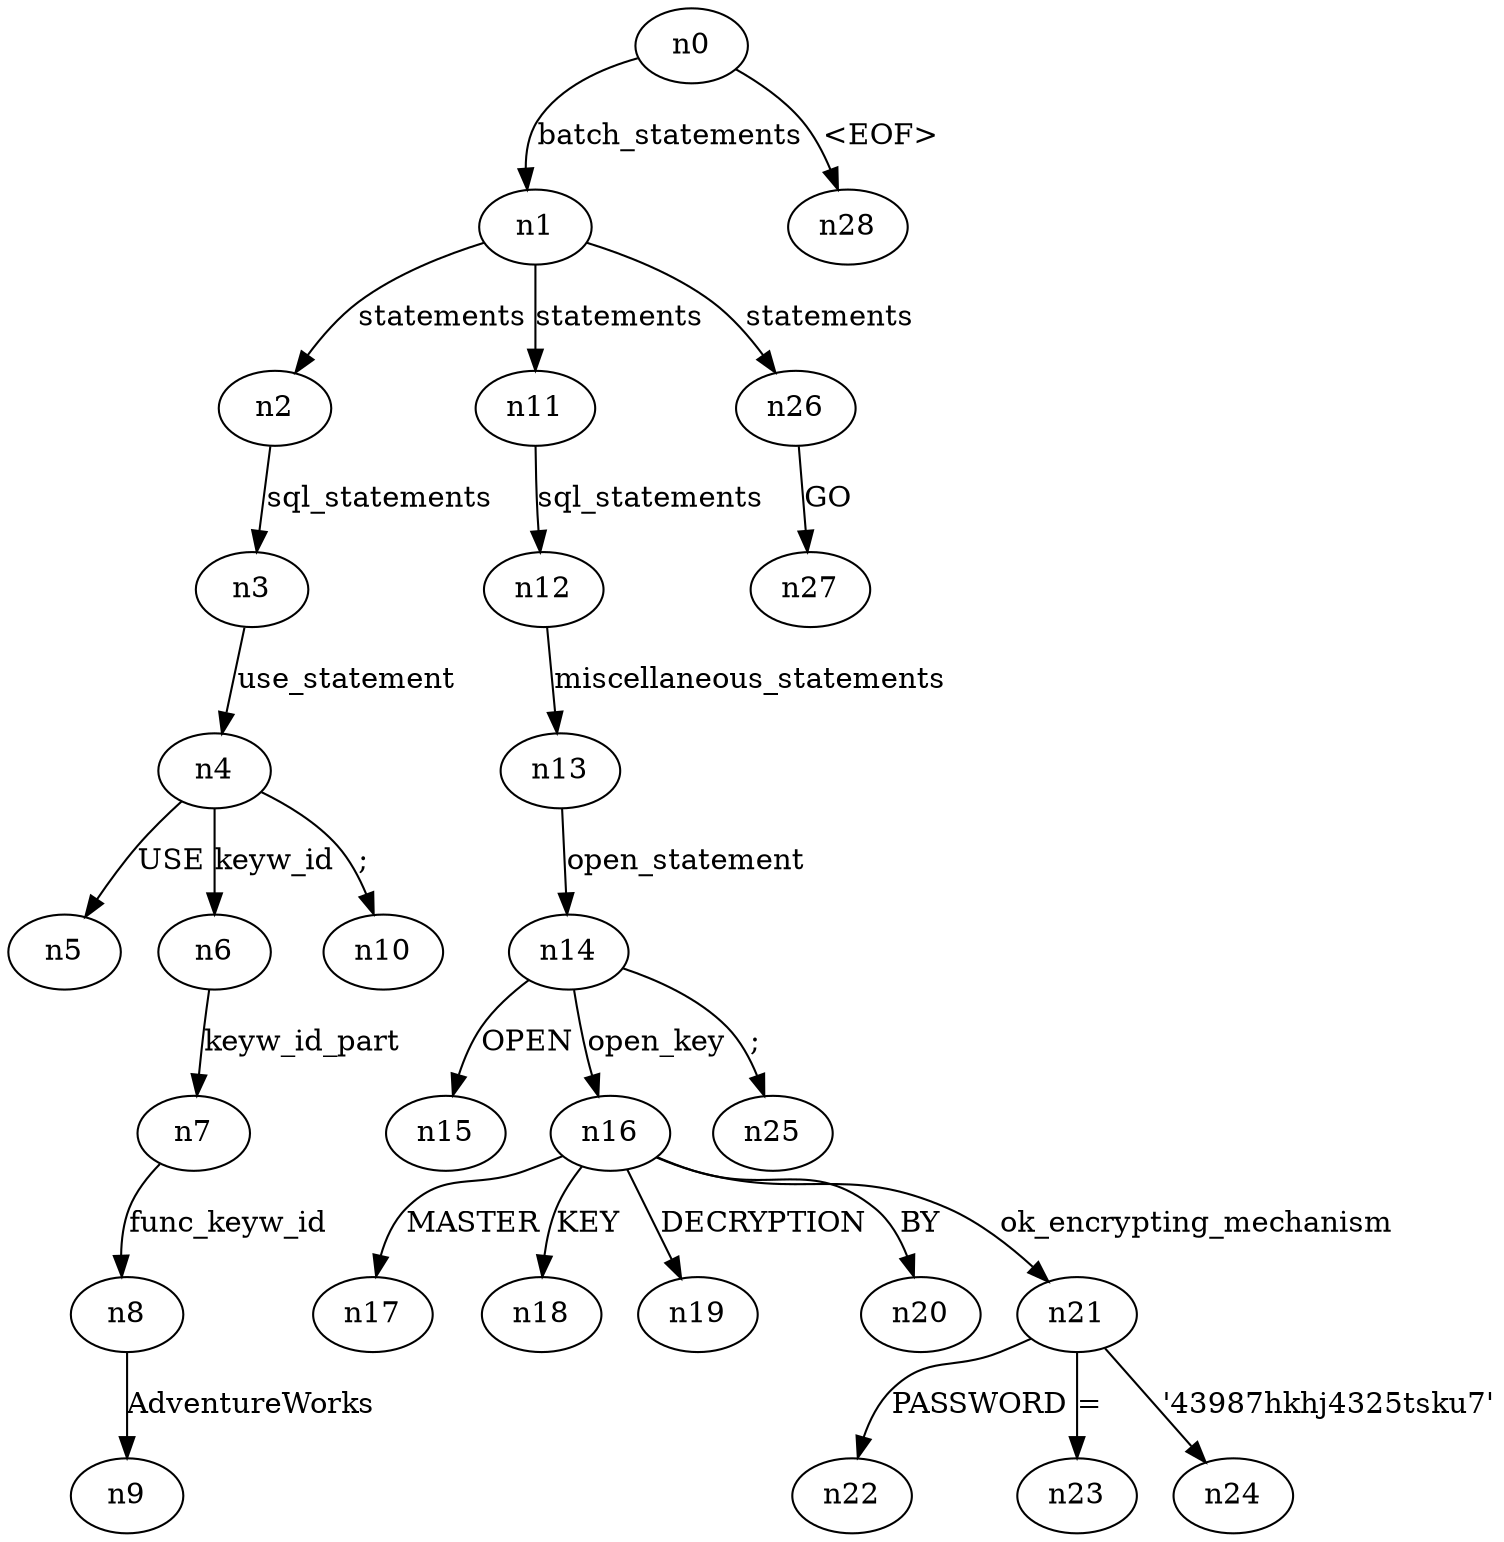 digraph ParseTree {
  n0 -> n1 [label="batch_statements"];
  n1 -> n2 [label="statements"];
  n2 -> n3 [label="sql_statements"];
  n3 -> n4 [label="use_statement"];
  n4 -> n5 [label="USE"];
  n4 -> n6 [label="keyw_id"];
  n6 -> n7 [label="keyw_id_part"];
  n7 -> n8 [label="func_keyw_id"];
  n8 -> n9 [label="AdventureWorks"];
  n4 -> n10 [label=";"];
  n1 -> n11 [label="statements"];
  n11 -> n12 [label="sql_statements"];
  n12 -> n13 [label="miscellaneous_statements"];
  n13 -> n14 [label="open_statement"];
  n14 -> n15 [label="OPEN"];
  n14 -> n16 [label="open_key"];
  n16 -> n17 [label="MASTER"];
  n16 -> n18 [label="KEY"];
  n16 -> n19 [label="DECRYPTION"];
  n16 -> n20 [label="BY"];
  n16 -> n21 [label="ok_encrypting_mechanism"];
  n21 -> n22 [label="PASSWORD"];
  n21 -> n23 [label="="];
  n21 -> n24 [label="'43987hkhj4325tsku7'"];
  n14 -> n25 [label=";"];
  n1 -> n26 [label="statements"];
  n26 -> n27 [label="GO"];
  n0 -> n28 [label="<EOF>"];
}